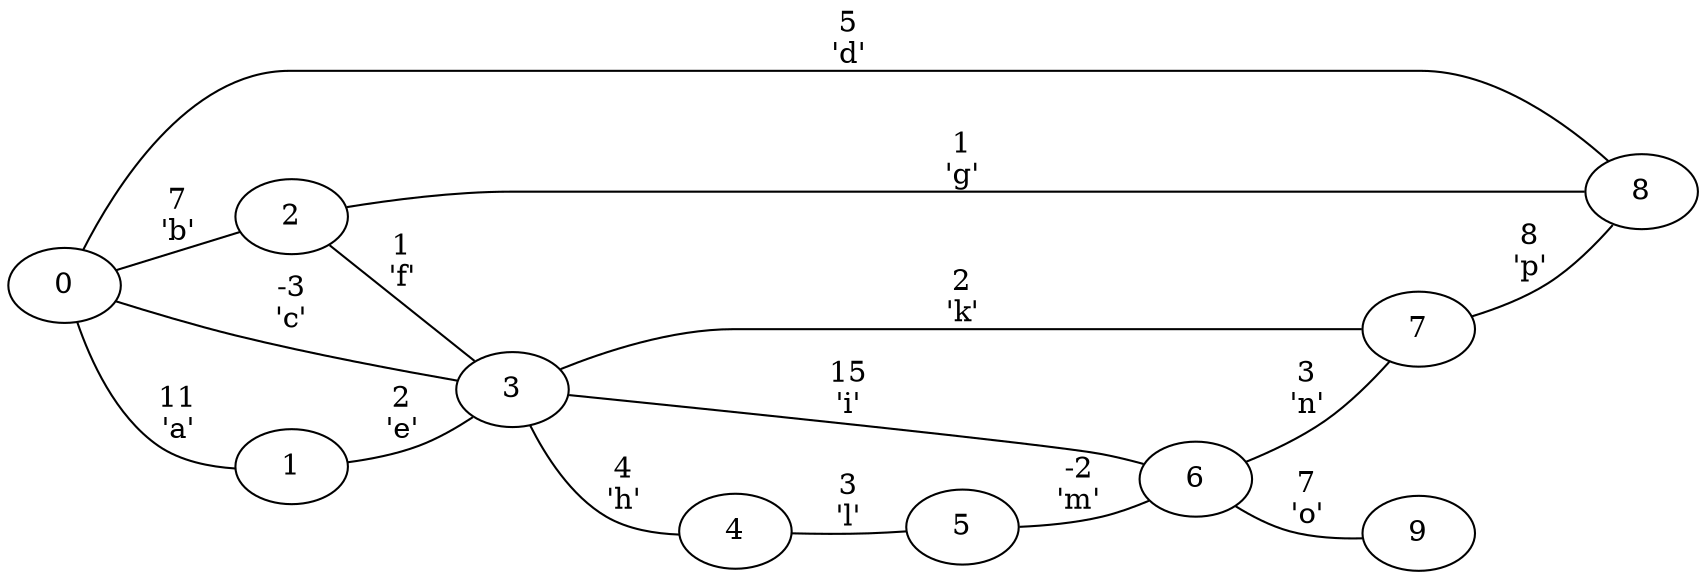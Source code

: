 graph G {
rankdir=LR
	0 -- 1 [label="11
'a'"];
	0 -- 2 [label="7
'b'"];
	0 -- 3 [label="-3
'c'"];
	0 -- 8 [label="5
'd'"];
	1 -- 3 [label="2
'e'"];
	2 -- 3 [label="1
'f'"];
	2 -- 8 [label="1
'g'"];
	3 -- 4 [label="4
'h'"];
	3 -- 6 [label="15
'i'"];
	3 -- 7 [label="2
'k'"];
	4 -- 5 [label="3
'l'"];
	5 -- 6 [label="-2
'm'"];
	6 -- 7 [label="3
'n'"];
	6 -- 9 [label="7
'o'"];
	7 -- 8 [label="8
'p'"];
}
